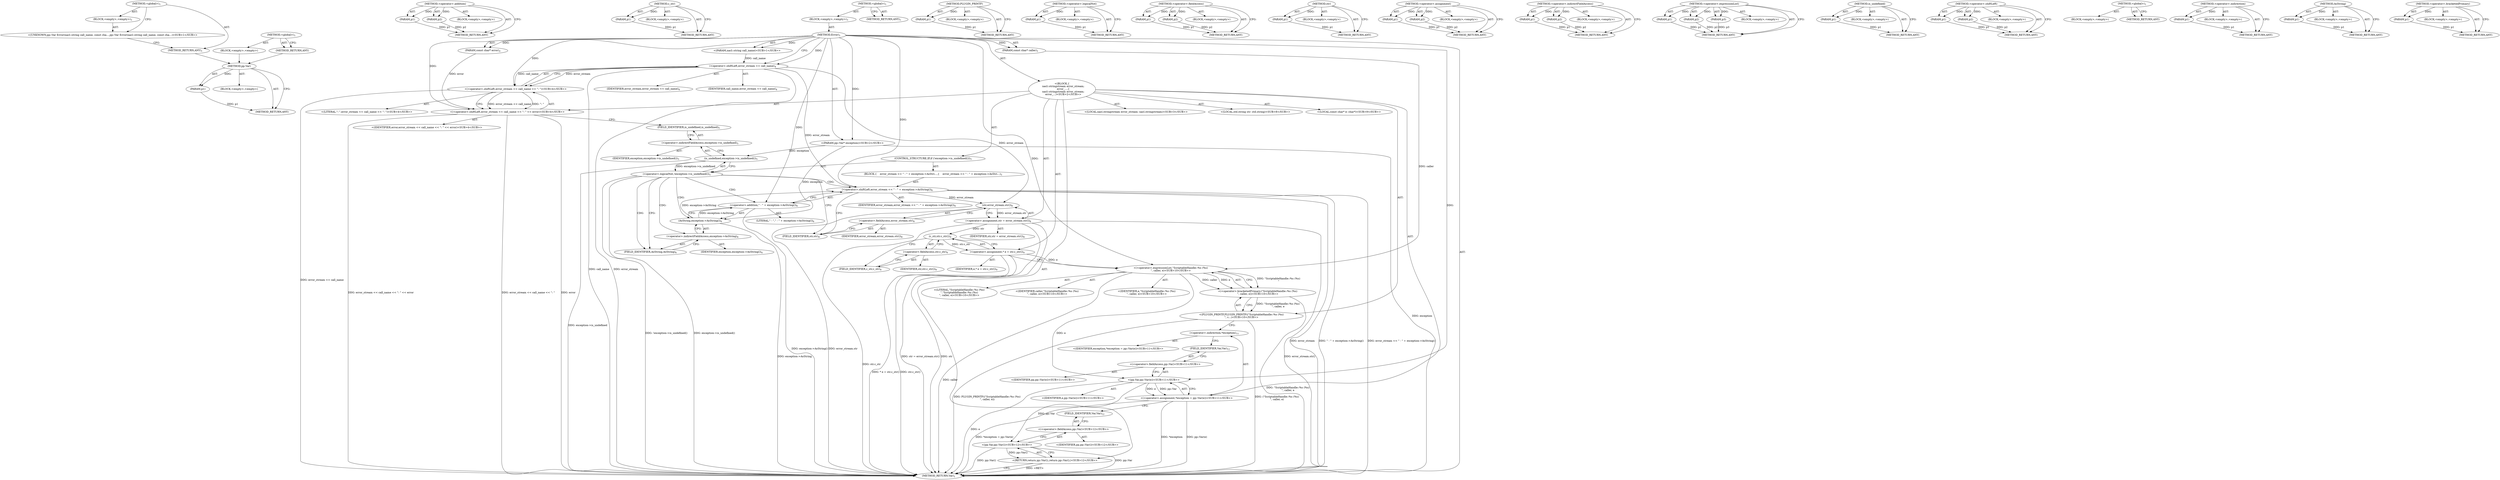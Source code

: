 digraph "&lt;global&gt;" {
vulnerable_166 [label=<(METHOD,pp.Var)>];
vulnerable_167 [label=<(PARAM,p1)>];
vulnerable_168 [label=<(BLOCK,&lt;empty&gt;,&lt;empty&gt;)>];
vulnerable_169 [label=<(METHOD_RETURN,ANY)>];
vulnerable_121 [label=<(METHOD,&lt;operator&gt;.addition)>];
vulnerable_122 [label=<(PARAM,p1)>];
vulnerable_123 [label=<(PARAM,p2)>];
vulnerable_124 [label=<(BLOCK,&lt;empty&gt;,&lt;empty&gt;)>];
vulnerable_125 [label=<(METHOD_RETURN,ANY)>];
vulnerable_144 [label=<(METHOD,c_str)>];
vulnerable_145 [label=<(PARAM,p1)>];
vulnerable_146 [label=<(BLOCK,&lt;empty&gt;,&lt;empty&gt;)>];
vulnerable_147 [label=<(METHOD_RETURN,ANY)>];
vulnerable_6 [label=<(METHOD,&lt;global&gt;)<SUB>1</SUB>>];
vulnerable_7 [label=<(BLOCK,&lt;empty&gt;,&lt;empty&gt;)<SUB>1</SUB>>];
vulnerable_8 [label=<(METHOD,Error)<SUB>1</SUB>>];
vulnerable_9 [label="<(PARAM,nacl::string call_name)<SUB>1</SUB>>"];
vulnerable_10 [label=<(PARAM,const char* caller)<SUB>1</SUB>>];
vulnerable_11 [label=<(PARAM,const char* error)<SUB>2</SUB>>];
vulnerable_12 [label="<(PARAM,pp::Var* exception)<SUB>2</SUB>>"];
vulnerable_13 [label="<(BLOCK,{
   nacl::stringstream error_stream;
   error_...,{
   nacl::stringstream error_stream;
   error_...)<SUB>2</SUB>>"];
vulnerable_14 [label="<(LOCAL,nacl.stringstream error_stream: nacl.stringstream)<SUB>3</SUB>>"];
vulnerable_15 [label="<(&lt;operator&gt;.shiftLeft,error_stream &lt;&lt; call_name &lt;&lt; &quot;: &quot; &lt;&lt; error)<SUB>4</SUB>>"];
vulnerable_16 [label="<(&lt;operator&gt;.shiftLeft,error_stream &lt;&lt; call_name &lt;&lt; &quot;: &quot;)<SUB>4</SUB>>"];
vulnerable_17 [label=<(&lt;operator&gt;.shiftLeft,error_stream &lt;&lt; call_name)<SUB>4</SUB>>];
vulnerable_18 [label=<(IDENTIFIER,error_stream,error_stream &lt;&lt; call_name)<SUB>4</SUB>>];
vulnerable_19 [label=<(IDENTIFIER,call_name,error_stream &lt;&lt; call_name)<SUB>4</SUB>>];
vulnerable_20 [label="<(LITERAL,&quot;: &quot;,error_stream &lt;&lt; call_name &lt;&lt; &quot;: &quot;)<SUB>4</SUB>>"];
vulnerable_21 [label="<(IDENTIFIER,error,error_stream &lt;&lt; call_name &lt;&lt; &quot;: &quot; &lt;&lt; error)<SUB>4</SUB>>"];
vulnerable_22 [label=<(CONTROL_STRUCTURE,IF,if (!exception-&gt;is_undefined()))<SUB>5</SUB>>];
vulnerable_23 [label=<(&lt;operator&gt;.logicalNot,!exception-&gt;is_undefined())<SUB>5</SUB>>];
vulnerable_24 [label=<(is_undefined,exception-&gt;is_undefined())<SUB>5</SUB>>];
vulnerable_25 [label=<(&lt;operator&gt;.indirectFieldAccess,exception-&gt;is_undefined)<SUB>5</SUB>>];
vulnerable_26 [label=<(IDENTIFIER,exception,exception-&gt;is_undefined())<SUB>5</SUB>>];
vulnerable_27 [label=<(FIELD_IDENTIFIER,is_undefined,is_undefined)<SUB>5</SUB>>];
vulnerable_28 [label=<(BLOCK,{
    error_stream &lt;&lt; &quot; - &quot; + exception-&gt;AsStri...,{
    error_stream &lt;&lt; &quot; - &quot; + exception-&gt;AsStri...)<SUB>5</SUB>>];
vulnerable_29 [label=<(&lt;operator&gt;.shiftLeft,error_stream &lt;&lt; &quot; - &quot; + exception-&gt;AsString())<SUB>6</SUB>>];
vulnerable_30 [label=<(IDENTIFIER,error_stream,error_stream &lt;&lt; &quot; - &quot; + exception-&gt;AsString())<SUB>6</SUB>>];
vulnerable_31 [label=<(&lt;operator&gt;.addition,&quot; - &quot; + exception-&gt;AsString())<SUB>6</SUB>>];
vulnerable_32 [label=<(LITERAL,&quot; - &quot;,&quot; - &quot; + exception-&gt;AsString())<SUB>6</SUB>>];
vulnerable_33 [label=<(AsString,exception-&gt;AsString())<SUB>6</SUB>>];
vulnerable_34 [label=<(&lt;operator&gt;.indirectFieldAccess,exception-&gt;AsString)<SUB>6</SUB>>];
vulnerable_35 [label=<(IDENTIFIER,exception,exception-&gt;AsString())<SUB>6</SUB>>];
vulnerable_36 [label=<(FIELD_IDENTIFIER,AsString,AsString)<SUB>6</SUB>>];
vulnerable_37 [label="<(LOCAL,std.string str: std.string)<SUB>8</SUB>>"];
vulnerable_38 [label=<(&lt;operator&gt;.assignment,str = error_stream.str())<SUB>8</SUB>>];
vulnerable_39 [label=<(IDENTIFIER,str,str = error_stream.str())<SUB>8</SUB>>];
vulnerable_40 [label=<(str,error_stream.str())<SUB>8</SUB>>];
vulnerable_41 [label=<(&lt;operator&gt;.fieldAccess,error_stream.str)<SUB>8</SUB>>];
vulnerable_42 [label=<(IDENTIFIER,error_stream,error_stream.str())<SUB>8</SUB>>];
vulnerable_43 [label=<(FIELD_IDENTIFIER,str,str)<SUB>8</SUB>>];
vulnerable_44 [label="<(LOCAL,const char* e: char*)<SUB>9</SUB>>"];
vulnerable_45 [label=<(&lt;operator&gt;.assignment,* e = str.c_str())<SUB>9</SUB>>];
vulnerable_46 [label=<(IDENTIFIER,e,* e = str.c_str())<SUB>9</SUB>>];
vulnerable_47 [label=<(c_str,str.c_str())<SUB>9</SUB>>];
vulnerable_48 [label=<(&lt;operator&gt;.fieldAccess,str.c_str)<SUB>9</SUB>>];
vulnerable_49 [label=<(IDENTIFIER,str,str.c_str())<SUB>9</SUB>>];
vulnerable_50 [label=<(FIELD_IDENTIFIER,c_str,c_str)<SUB>9</SUB>>];
vulnerable_51 [label="<(PLUGIN_PRINTF,PLUGIN_PRINTF((&quot;ScriptableHandle::%s (%s)\n&quot;, c...)<SUB>10</SUB>>"];
vulnerable_52 [label="<(&lt;operator&gt;.bracketedPrimary,(&quot;ScriptableHandle::%s (%s)\n&quot;, caller, e))<SUB>10</SUB>>"];
vulnerable_53 [label="<(&lt;operator&gt;.expressionList,&quot;ScriptableHandle::%s (%s)\n&quot;, caller, e)<SUB>10</SUB>>"];
vulnerable_54 [label="<(LITERAL,&quot;ScriptableHandle::%s (%s)\n&quot;,&quot;ScriptableHandle::%s (%s)\n&quot;, caller, e)<SUB>10</SUB>>"];
vulnerable_55 [label="<(IDENTIFIER,caller,&quot;ScriptableHandle::%s (%s)\n&quot;, caller, e)<SUB>10</SUB>>"];
vulnerable_56 [label="<(IDENTIFIER,e,&quot;ScriptableHandle::%s (%s)\n&quot;, caller, e)<SUB>10</SUB>>"];
vulnerable_57 [label="<(&lt;operator&gt;.assignment,*exception = pp::Var(e))<SUB>11</SUB>>"];
vulnerable_58 [label=<(&lt;operator&gt;.indirection,*exception)<SUB>11</SUB>>];
vulnerable_59 [label="<(IDENTIFIER,exception,*exception = pp::Var(e))<SUB>11</SUB>>"];
vulnerable_60 [label="<(pp.Var,pp::Var(e))<SUB>11</SUB>>"];
vulnerable_61 [label="<(&lt;operator&gt;.fieldAccess,pp::Var)<SUB>11</SUB>>"];
vulnerable_62 [label="<(IDENTIFIER,pp,pp::Var(e))<SUB>11</SUB>>"];
vulnerable_63 [label=<(FIELD_IDENTIFIER,Var,Var)<SUB>11</SUB>>];
vulnerable_64 [label="<(IDENTIFIER,e,pp::Var(e))<SUB>11</SUB>>"];
vulnerable_65 [label="<(RETURN,return pp::Var();,return pp::Var();)<SUB>12</SUB>>"];
vulnerable_66 [label="<(pp.Var,pp::Var())<SUB>12</SUB>>"];
vulnerable_67 [label="<(&lt;operator&gt;.fieldAccess,pp::Var)<SUB>12</SUB>>"];
vulnerable_68 [label="<(IDENTIFIER,pp,pp::Var())<SUB>12</SUB>>"];
vulnerable_69 [label=<(FIELD_IDENTIFIER,Var,Var)<SUB>12</SUB>>];
vulnerable_70 [label=<(METHOD_RETURN,Var)<SUB>1</SUB>>];
vulnerable_72 [label=<(METHOD_RETURN,ANY)<SUB>1</SUB>>];
vulnerable_148 [label=<(METHOD,PLUGIN_PRINTF)>];
vulnerable_149 [label=<(PARAM,p1)>];
vulnerable_150 [label=<(BLOCK,&lt;empty&gt;,&lt;empty&gt;)>];
vulnerable_151 [label=<(METHOD_RETURN,ANY)>];
vulnerable_108 [label=<(METHOD,&lt;operator&gt;.logicalNot)>];
vulnerable_109 [label=<(PARAM,p1)>];
vulnerable_110 [label=<(BLOCK,&lt;empty&gt;,&lt;empty&gt;)>];
vulnerable_111 [label=<(METHOD_RETURN,ANY)>];
vulnerable_139 [label=<(METHOD,&lt;operator&gt;.fieldAccess)>];
vulnerable_140 [label=<(PARAM,p1)>];
vulnerable_141 [label=<(PARAM,p2)>];
vulnerable_142 [label=<(BLOCK,&lt;empty&gt;,&lt;empty&gt;)>];
vulnerable_143 [label=<(METHOD_RETURN,ANY)>];
vulnerable_135 [label=<(METHOD,str)>];
vulnerable_136 [label=<(PARAM,p1)>];
vulnerable_137 [label=<(BLOCK,&lt;empty&gt;,&lt;empty&gt;)>];
vulnerable_138 [label=<(METHOD_RETURN,ANY)>];
vulnerable_130 [label=<(METHOD,&lt;operator&gt;.assignment)>];
vulnerable_131 [label=<(PARAM,p1)>];
vulnerable_132 [label=<(PARAM,p2)>];
vulnerable_133 [label=<(BLOCK,&lt;empty&gt;,&lt;empty&gt;)>];
vulnerable_134 [label=<(METHOD_RETURN,ANY)>];
vulnerable_116 [label=<(METHOD,&lt;operator&gt;.indirectFieldAccess)>];
vulnerable_117 [label=<(PARAM,p1)>];
vulnerable_118 [label=<(PARAM,p2)>];
vulnerable_119 [label=<(BLOCK,&lt;empty&gt;,&lt;empty&gt;)>];
vulnerable_120 [label=<(METHOD_RETURN,ANY)>];
vulnerable_156 [label=<(METHOD,&lt;operator&gt;.expressionList)>];
vulnerable_157 [label=<(PARAM,p1)>];
vulnerable_158 [label=<(PARAM,p2)>];
vulnerable_159 [label=<(PARAM,p3)>];
vulnerable_160 [label=<(BLOCK,&lt;empty&gt;,&lt;empty&gt;)>];
vulnerable_161 [label=<(METHOD_RETURN,ANY)>];
vulnerable_112 [label=<(METHOD,is_undefined)>];
vulnerable_113 [label=<(PARAM,p1)>];
vulnerable_114 [label=<(BLOCK,&lt;empty&gt;,&lt;empty&gt;)>];
vulnerable_115 [label=<(METHOD_RETURN,ANY)>];
vulnerable_103 [label=<(METHOD,&lt;operator&gt;.shiftLeft)>];
vulnerable_104 [label=<(PARAM,p1)>];
vulnerable_105 [label=<(PARAM,p2)>];
vulnerable_106 [label=<(BLOCK,&lt;empty&gt;,&lt;empty&gt;)>];
vulnerable_107 [label=<(METHOD_RETURN,ANY)>];
vulnerable_97 [label=<(METHOD,&lt;global&gt;)<SUB>1</SUB>>];
vulnerable_98 [label=<(BLOCK,&lt;empty&gt;,&lt;empty&gt;)>];
vulnerable_99 [label=<(METHOD_RETURN,ANY)>];
vulnerable_162 [label=<(METHOD,&lt;operator&gt;.indirection)>];
vulnerable_163 [label=<(PARAM,p1)>];
vulnerable_164 [label=<(BLOCK,&lt;empty&gt;,&lt;empty&gt;)>];
vulnerable_165 [label=<(METHOD_RETURN,ANY)>];
vulnerable_126 [label=<(METHOD,AsString)>];
vulnerable_127 [label=<(PARAM,p1)>];
vulnerable_128 [label=<(BLOCK,&lt;empty&gt;,&lt;empty&gt;)>];
vulnerable_129 [label=<(METHOD_RETURN,ANY)>];
vulnerable_152 [label=<(METHOD,&lt;operator&gt;.bracketedPrimary)>];
vulnerable_153 [label=<(PARAM,p1)>];
vulnerable_154 [label=<(BLOCK,&lt;empty&gt;,&lt;empty&gt;)>];
vulnerable_155 [label=<(METHOD_RETURN,ANY)>];
fixed_6 [label=<(METHOD,&lt;global&gt;)<SUB>1</SUB>>];
fixed_7 [label=<(BLOCK,&lt;empty&gt;,&lt;empty&gt;)<SUB>1</SUB>>];
fixed_8 [label="<(UNKNOWN,pp::Var Error(nacl::string call_name, const cha...,pp::Var Error(nacl::string call_name, const cha...)<SUB>1</SUB>>"];
fixed_9 [label=<(METHOD_RETURN,ANY)<SUB>1</SUB>>];
fixed_14 [label=<(METHOD,&lt;global&gt;)<SUB>1</SUB>>];
fixed_15 [label=<(BLOCK,&lt;empty&gt;,&lt;empty&gt;)>];
fixed_16 [label=<(METHOD_RETURN,ANY)>];
vulnerable_166 -> vulnerable_167  [key=0, label="AST: "];
vulnerable_166 -> vulnerable_167  [key=1, label="DDG: "];
vulnerable_166 -> vulnerable_168  [key=0, label="AST: "];
vulnerable_166 -> vulnerable_169  [key=0, label="AST: "];
vulnerable_166 -> vulnerable_169  [key=1, label="CFG: "];
vulnerable_167 -> vulnerable_169  [key=0, label="DDG: p1"];
vulnerable_121 -> vulnerable_122  [key=0, label="AST: "];
vulnerable_121 -> vulnerable_122  [key=1, label="DDG: "];
vulnerable_121 -> vulnerable_124  [key=0, label="AST: "];
vulnerable_121 -> vulnerable_123  [key=0, label="AST: "];
vulnerable_121 -> vulnerable_123  [key=1, label="DDG: "];
vulnerable_121 -> vulnerable_125  [key=0, label="AST: "];
vulnerable_121 -> vulnerable_125  [key=1, label="CFG: "];
vulnerable_122 -> vulnerable_125  [key=0, label="DDG: p1"];
vulnerable_123 -> vulnerable_125  [key=0, label="DDG: p2"];
vulnerable_144 -> vulnerable_145  [key=0, label="AST: "];
vulnerable_144 -> vulnerable_145  [key=1, label="DDG: "];
vulnerable_144 -> vulnerable_146  [key=0, label="AST: "];
vulnerable_144 -> vulnerable_147  [key=0, label="AST: "];
vulnerable_144 -> vulnerable_147  [key=1, label="CFG: "];
vulnerable_145 -> vulnerable_147  [key=0, label="DDG: p1"];
vulnerable_6 -> vulnerable_7  [key=0, label="AST: "];
vulnerable_6 -> vulnerable_72  [key=0, label="AST: "];
vulnerable_6 -> vulnerable_72  [key=1, label="CFG: "];
vulnerable_7 -> vulnerable_8  [key=0, label="AST: "];
vulnerable_8 -> vulnerable_9  [key=0, label="AST: "];
vulnerable_8 -> vulnerable_9  [key=1, label="DDG: "];
vulnerable_8 -> vulnerable_10  [key=0, label="AST: "];
vulnerable_8 -> vulnerable_10  [key=1, label="DDG: "];
vulnerable_8 -> vulnerable_11  [key=0, label="AST: "];
vulnerable_8 -> vulnerable_11  [key=1, label="DDG: "];
vulnerable_8 -> vulnerable_12  [key=0, label="AST: "];
vulnerable_8 -> vulnerable_12  [key=1, label="DDG: "];
vulnerable_8 -> vulnerable_13  [key=0, label="AST: "];
vulnerable_8 -> vulnerable_70  [key=0, label="AST: "];
vulnerable_8 -> vulnerable_17  [key=0, label="CFG: "];
vulnerable_8 -> vulnerable_17  [key=1, label="DDG: "];
vulnerable_8 -> vulnerable_15  [key=0, label="DDG: "];
vulnerable_8 -> vulnerable_16  [key=0, label="DDG: "];
vulnerable_8 -> vulnerable_60  [key=0, label="DDG: "];
vulnerable_8 -> vulnerable_29  [key=0, label="DDG: "];
vulnerable_8 -> vulnerable_53  [key=0, label="DDG: "];
vulnerable_8 -> vulnerable_31  [key=0, label="DDG: "];
vulnerable_9 -> vulnerable_17  [key=0, label="DDG: call_name"];
vulnerable_10 -> vulnerable_53  [key=0, label="DDG: caller"];
vulnerable_11 -> vulnerable_15  [key=0, label="DDG: error"];
vulnerable_12 -> vulnerable_70  [key=0, label="DDG: exception"];
vulnerable_12 -> vulnerable_24  [key=0, label="DDG: exception"];
vulnerable_12 -> vulnerable_33  [key=0, label="DDG: exception"];
vulnerable_13 -> vulnerable_14  [key=0, label="AST: "];
vulnerable_13 -> vulnerable_15  [key=0, label="AST: "];
vulnerable_13 -> vulnerable_22  [key=0, label="AST: "];
vulnerable_13 -> vulnerable_37  [key=0, label="AST: "];
vulnerable_13 -> vulnerable_38  [key=0, label="AST: "];
vulnerable_13 -> vulnerable_44  [key=0, label="AST: "];
vulnerable_13 -> vulnerable_45  [key=0, label="AST: "];
vulnerable_13 -> vulnerable_51  [key=0, label="AST: "];
vulnerable_13 -> vulnerable_57  [key=0, label="AST: "];
vulnerable_13 -> vulnerable_65  [key=0, label="AST: "];
vulnerable_15 -> vulnerable_16  [key=0, label="AST: "];
vulnerable_15 -> vulnerable_21  [key=0, label="AST: "];
vulnerable_15 -> vulnerable_27  [key=0, label="CFG: "];
vulnerable_15 -> vulnerable_70  [key=0, label="DDG: error_stream &lt;&lt; call_name &lt;&lt; &quot;: &quot;"];
vulnerable_15 -> vulnerable_70  [key=1, label="DDG: error"];
vulnerable_15 -> vulnerable_70  [key=2, label="DDG: error_stream &lt;&lt; call_name &lt;&lt; &quot;: &quot; &lt;&lt; error"];
vulnerable_16 -> vulnerable_17  [key=0, label="AST: "];
vulnerable_16 -> vulnerable_20  [key=0, label="AST: "];
vulnerable_16 -> vulnerable_15  [key=0, label="CFG: "];
vulnerable_16 -> vulnerable_15  [key=1, label="DDG: error_stream &lt;&lt; call_name"];
vulnerable_16 -> vulnerable_15  [key=2, label="DDG: &quot;: &quot;"];
vulnerable_16 -> vulnerable_70  [key=0, label="DDG: error_stream &lt;&lt; call_name"];
vulnerable_17 -> vulnerable_18  [key=0, label="AST: "];
vulnerable_17 -> vulnerable_19  [key=0, label="AST: "];
vulnerable_17 -> vulnerable_16  [key=0, label="CFG: "];
vulnerable_17 -> vulnerable_16  [key=1, label="DDG: error_stream"];
vulnerable_17 -> vulnerable_16  [key=2, label="DDG: call_name"];
vulnerable_17 -> vulnerable_70  [key=0, label="DDG: error_stream"];
vulnerable_17 -> vulnerable_70  [key=1, label="DDG: call_name"];
vulnerable_17 -> vulnerable_40  [key=0, label="DDG: error_stream"];
vulnerable_17 -> vulnerable_29  [key=0, label="DDG: error_stream"];
vulnerable_22 -> vulnerable_23  [key=0, label="AST: "];
vulnerable_22 -> vulnerable_28  [key=0, label="AST: "];
vulnerable_23 -> vulnerable_24  [key=0, label="AST: "];
vulnerable_23 -> vulnerable_36  [key=0, label="CFG: "];
vulnerable_23 -> vulnerable_36  [key=1, label="CDG: "];
vulnerable_23 -> vulnerable_43  [key=0, label="CFG: "];
vulnerable_23 -> vulnerable_70  [key=0, label="DDG: exception-&gt;is_undefined()"];
vulnerable_23 -> vulnerable_70  [key=1, label="DDG: !exception-&gt;is_undefined()"];
vulnerable_23 -> vulnerable_29  [key=0, label="CDG: "];
vulnerable_23 -> vulnerable_34  [key=0, label="CDG: "];
vulnerable_23 -> vulnerable_33  [key=0, label="CDG: "];
vulnerable_23 -> vulnerable_31  [key=0, label="CDG: "];
vulnerable_24 -> vulnerable_25  [key=0, label="AST: "];
vulnerable_24 -> vulnerable_23  [key=0, label="CFG: "];
vulnerable_24 -> vulnerable_23  [key=1, label="DDG: exception-&gt;is_undefined"];
vulnerable_24 -> vulnerable_70  [key=0, label="DDG: exception-&gt;is_undefined"];
vulnerable_25 -> vulnerable_26  [key=0, label="AST: "];
vulnerable_25 -> vulnerable_27  [key=0, label="AST: "];
vulnerable_25 -> vulnerable_24  [key=0, label="CFG: "];
vulnerable_27 -> vulnerable_25  [key=0, label="CFG: "];
vulnerable_28 -> vulnerable_29  [key=0, label="AST: "];
vulnerable_29 -> vulnerable_30  [key=0, label="AST: "];
vulnerable_29 -> vulnerable_31  [key=0, label="AST: "];
vulnerable_29 -> vulnerable_43  [key=0, label="CFG: "];
vulnerable_29 -> vulnerable_70  [key=0, label="DDG: error_stream"];
vulnerable_29 -> vulnerable_70  [key=1, label="DDG: &quot; - &quot; + exception-&gt;AsString()"];
vulnerable_29 -> vulnerable_70  [key=2, label="DDG: error_stream &lt;&lt; &quot; - &quot; + exception-&gt;AsString()"];
vulnerable_29 -> vulnerable_40  [key=0, label="DDG: error_stream"];
vulnerable_31 -> vulnerable_32  [key=0, label="AST: "];
vulnerable_31 -> vulnerable_33  [key=0, label="AST: "];
vulnerable_31 -> vulnerable_29  [key=0, label="CFG: "];
vulnerable_31 -> vulnerable_70  [key=0, label="DDG: exception-&gt;AsString()"];
vulnerable_33 -> vulnerable_34  [key=0, label="AST: "];
vulnerable_33 -> vulnerable_31  [key=0, label="CFG: "];
vulnerable_33 -> vulnerable_31  [key=1, label="DDG: exception-&gt;AsString"];
vulnerable_33 -> vulnerable_70  [key=0, label="DDG: exception-&gt;AsString"];
vulnerable_33 -> vulnerable_29  [key=0, label="DDG: exception-&gt;AsString"];
vulnerable_34 -> vulnerable_35  [key=0, label="AST: "];
vulnerable_34 -> vulnerable_36  [key=0, label="AST: "];
vulnerable_34 -> vulnerable_33  [key=0, label="CFG: "];
vulnerable_36 -> vulnerable_34  [key=0, label="CFG: "];
vulnerable_38 -> vulnerable_39  [key=0, label="AST: "];
vulnerable_38 -> vulnerable_40  [key=0, label="AST: "];
vulnerable_38 -> vulnerable_50  [key=0, label="CFG: "];
vulnerable_38 -> vulnerable_70  [key=0, label="DDG: str"];
vulnerable_38 -> vulnerable_70  [key=1, label="DDG: error_stream.str()"];
vulnerable_38 -> vulnerable_70  [key=2, label="DDG: str = error_stream.str()"];
vulnerable_38 -> vulnerable_47  [key=0, label="DDG: str"];
vulnerable_40 -> vulnerable_41  [key=0, label="AST: "];
vulnerable_40 -> vulnerable_38  [key=0, label="CFG: "];
vulnerable_40 -> vulnerable_38  [key=1, label="DDG: error_stream.str"];
vulnerable_40 -> vulnerable_70  [key=0, label="DDG: error_stream.str"];
vulnerable_41 -> vulnerable_42  [key=0, label="AST: "];
vulnerable_41 -> vulnerable_43  [key=0, label="AST: "];
vulnerable_41 -> vulnerable_40  [key=0, label="CFG: "];
vulnerable_43 -> vulnerable_41  [key=0, label="CFG: "];
vulnerable_45 -> vulnerable_46  [key=0, label="AST: "];
vulnerable_45 -> vulnerable_47  [key=0, label="AST: "];
vulnerable_45 -> vulnerable_53  [key=0, label="CFG: "];
vulnerable_45 -> vulnerable_53  [key=1, label="DDG: e"];
vulnerable_45 -> vulnerable_70  [key=0, label="DDG: str.c_str()"];
vulnerable_45 -> vulnerable_70  [key=1, label="DDG: * e = str.c_str()"];
vulnerable_47 -> vulnerable_48  [key=0, label="AST: "];
vulnerable_47 -> vulnerable_45  [key=0, label="CFG: "];
vulnerable_47 -> vulnerable_45  [key=1, label="DDG: str.c_str"];
vulnerable_47 -> vulnerable_70  [key=0, label="DDG: str.c_str"];
vulnerable_48 -> vulnerable_49  [key=0, label="AST: "];
vulnerable_48 -> vulnerable_50  [key=0, label="AST: "];
vulnerable_48 -> vulnerable_47  [key=0, label="CFG: "];
vulnerable_50 -> vulnerable_48  [key=0, label="CFG: "];
vulnerable_51 -> vulnerable_52  [key=0, label="AST: "];
vulnerable_51 -> vulnerable_58  [key=0, label="CFG: "];
vulnerable_51 -> vulnerable_70  [key=0, label="DDG: (&quot;ScriptableHandle::%s (%s)\n&quot;, caller, e)"];
vulnerable_51 -> vulnerable_70  [key=1, label="DDG: PLUGIN_PRINTF((&quot;ScriptableHandle::%s (%s)\n&quot;, caller, e))"];
vulnerable_52 -> vulnerable_53  [key=0, label="AST: "];
vulnerable_52 -> vulnerable_51  [key=0, label="CFG: "];
vulnerable_52 -> vulnerable_51  [key=1, label="DDG: &quot;ScriptableHandle::%s (%s)\n&quot;, caller, e"];
vulnerable_52 -> vulnerable_70  [key=0, label="DDG: &quot;ScriptableHandle::%s (%s)\n&quot;, caller, e"];
vulnerable_53 -> vulnerable_54  [key=0, label="AST: "];
vulnerable_53 -> vulnerable_55  [key=0, label="AST: "];
vulnerable_53 -> vulnerable_56  [key=0, label="AST: "];
vulnerable_53 -> vulnerable_52  [key=0, label="CFG: "];
vulnerable_53 -> vulnerable_52  [key=1, label="DDG: &quot;ScriptableHandle::%s (%s)\n&quot;"];
vulnerable_53 -> vulnerable_52  [key=2, label="DDG: caller"];
vulnerable_53 -> vulnerable_52  [key=3, label="DDG: e"];
vulnerable_53 -> vulnerable_70  [key=0, label="DDG: caller"];
vulnerable_53 -> vulnerable_60  [key=0, label="DDG: e"];
vulnerable_57 -> vulnerable_58  [key=0, label="AST: "];
vulnerable_57 -> vulnerable_60  [key=0, label="AST: "];
vulnerable_57 -> vulnerable_69  [key=0, label="CFG: "];
vulnerable_57 -> vulnerable_70  [key=0, label="DDG: *exception"];
vulnerable_57 -> vulnerable_70  [key=1, label="DDG: pp::Var(e)"];
vulnerable_57 -> vulnerable_70  [key=2, label="DDG: *exception = pp::Var(e)"];
vulnerable_58 -> vulnerable_59  [key=0, label="AST: "];
vulnerable_58 -> vulnerable_63  [key=0, label="CFG: "];
vulnerable_60 -> vulnerable_61  [key=0, label="AST: "];
vulnerable_60 -> vulnerable_64  [key=0, label="AST: "];
vulnerable_60 -> vulnerable_57  [key=0, label="CFG: "];
vulnerable_60 -> vulnerable_57  [key=1, label="DDG: pp::Var"];
vulnerable_60 -> vulnerable_57  [key=2, label="DDG: e"];
vulnerable_60 -> vulnerable_70  [key=0, label="DDG: e"];
vulnerable_60 -> vulnerable_66  [key=0, label="DDG: pp::Var"];
vulnerable_61 -> vulnerable_62  [key=0, label="AST: "];
vulnerable_61 -> vulnerable_63  [key=0, label="AST: "];
vulnerable_61 -> vulnerable_60  [key=0, label="CFG: "];
vulnerable_63 -> vulnerable_61  [key=0, label="CFG: "];
vulnerable_65 -> vulnerable_66  [key=0, label="AST: "];
vulnerable_65 -> vulnerable_70  [key=0, label="CFG: "];
vulnerable_65 -> vulnerable_70  [key=1, label="DDG: &lt;RET&gt;"];
vulnerable_66 -> vulnerable_67  [key=0, label="AST: "];
vulnerable_66 -> vulnerable_65  [key=0, label="CFG: "];
vulnerable_66 -> vulnerable_65  [key=1, label="DDG: pp::Var()"];
vulnerable_66 -> vulnerable_70  [key=0, label="DDG: pp::Var"];
vulnerable_66 -> vulnerable_70  [key=1, label="DDG: pp::Var()"];
vulnerable_67 -> vulnerable_68  [key=0, label="AST: "];
vulnerable_67 -> vulnerable_69  [key=0, label="AST: "];
vulnerable_67 -> vulnerable_66  [key=0, label="CFG: "];
vulnerable_69 -> vulnerable_67  [key=0, label="CFG: "];
vulnerable_148 -> vulnerable_149  [key=0, label="AST: "];
vulnerable_148 -> vulnerable_149  [key=1, label="DDG: "];
vulnerable_148 -> vulnerable_150  [key=0, label="AST: "];
vulnerable_148 -> vulnerable_151  [key=0, label="AST: "];
vulnerable_148 -> vulnerable_151  [key=1, label="CFG: "];
vulnerable_149 -> vulnerable_151  [key=0, label="DDG: p1"];
vulnerable_108 -> vulnerable_109  [key=0, label="AST: "];
vulnerable_108 -> vulnerable_109  [key=1, label="DDG: "];
vulnerable_108 -> vulnerable_110  [key=0, label="AST: "];
vulnerable_108 -> vulnerable_111  [key=0, label="AST: "];
vulnerable_108 -> vulnerable_111  [key=1, label="CFG: "];
vulnerable_109 -> vulnerable_111  [key=0, label="DDG: p1"];
vulnerable_139 -> vulnerable_140  [key=0, label="AST: "];
vulnerable_139 -> vulnerable_140  [key=1, label="DDG: "];
vulnerable_139 -> vulnerable_142  [key=0, label="AST: "];
vulnerable_139 -> vulnerable_141  [key=0, label="AST: "];
vulnerable_139 -> vulnerable_141  [key=1, label="DDG: "];
vulnerable_139 -> vulnerable_143  [key=0, label="AST: "];
vulnerable_139 -> vulnerable_143  [key=1, label="CFG: "];
vulnerable_140 -> vulnerable_143  [key=0, label="DDG: p1"];
vulnerable_141 -> vulnerable_143  [key=0, label="DDG: p2"];
vulnerable_135 -> vulnerable_136  [key=0, label="AST: "];
vulnerable_135 -> vulnerable_136  [key=1, label="DDG: "];
vulnerable_135 -> vulnerable_137  [key=0, label="AST: "];
vulnerable_135 -> vulnerable_138  [key=0, label="AST: "];
vulnerable_135 -> vulnerable_138  [key=1, label="CFG: "];
vulnerable_136 -> vulnerable_138  [key=0, label="DDG: p1"];
vulnerable_130 -> vulnerable_131  [key=0, label="AST: "];
vulnerable_130 -> vulnerable_131  [key=1, label="DDG: "];
vulnerable_130 -> vulnerable_133  [key=0, label="AST: "];
vulnerable_130 -> vulnerable_132  [key=0, label="AST: "];
vulnerable_130 -> vulnerable_132  [key=1, label="DDG: "];
vulnerable_130 -> vulnerable_134  [key=0, label="AST: "];
vulnerable_130 -> vulnerable_134  [key=1, label="CFG: "];
vulnerable_131 -> vulnerable_134  [key=0, label="DDG: p1"];
vulnerable_132 -> vulnerable_134  [key=0, label="DDG: p2"];
vulnerable_116 -> vulnerable_117  [key=0, label="AST: "];
vulnerable_116 -> vulnerable_117  [key=1, label="DDG: "];
vulnerable_116 -> vulnerable_119  [key=0, label="AST: "];
vulnerable_116 -> vulnerable_118  [key=0, label="AST: "];
vulnerable_116 -> vulnerable_118  [key=1, label="DDG: "];
vulnerable_116 -> vulnerable_120  [key=0, label="AST: "];
vulnerable_116 -> vulnerable_120  [key=1, label="CFG: "];
vulnerable_117 -> vulnerable_120  [key=0, label="DDG: p1"];
vulnerable_118 -> vulnerable_120  [key=0, label="DDG: p2"];
vulnerable_156 -> vulnerable_157  [key=0, label="AST: "];
vulnerable_156 -> vulnerable_157  [key=1, label="DDG: "];
vulnerable_156 -> vulnerable_160  [key=0, label="AST: "];
vulnerable_156 -> vulnerable_158  [key=0, label="AST: "];
vulnerable_156 -> vulnerable_158  [key=1, label="DDG: "];
vulnerable_156 -> vulnerable_161  [key=0, label="AST: "];
vulnerable_156 -> vulnerable_161  [key=1, label="CFG: "];
vulnerable_156 -> vulnerable_159  [key=0, label="AST: "];
vulnerable_156 -> vulnerable_159  [key=1, label="DDG: "];
vulnerable_157 -> vulnerable_161  [key=0, label="DDG: p1"];
vulnerable_158 -> vulnerable_161  [key=0, label="DDG: p2"];
vulnerable_159 -> vulnerable_161  [key=0, label="DDG: p3"];
vulnerable_112 -> vulnerable_113  [key=0, label="AST: "];
vulnerable_112 -> vulnerable_113  [key=1, label="DDG: "];
vulnerable_112 -> vulnerable_114  [key=0, label="AST: "];
vulnerable_112 -> vulnerable_115  [key=0, label="AST: "];
vulnerable_112 -> vulnerable_115  [key=1, label="CFG: "];
vulnerable_113 -> vulnerable_115  [key=0, label="DDG: p1"];
vulnerable_103 -> vulnerable_104  [key=0, label="AST: "];
vulnerable_103 -> vulnerable_104  [key=1, label="DDG: "];
vulnerable_103 -> vulnerable_106  [key=0, label="AST: "];
vulnerable_103 -> vulnerable_105  [key=0, label="AST: "];
vulnerable_103 -> vulnerable_105  [key=1, label="DDG: "];
vulnerable_103 -> vulnerable_107  [key=0, label="AST: "];
vulnerable_103 -> vulnerable_107  [key=1, label="CFG: "];
vulnerable_104 -> vulnerable_107  [key=0, label="DDG: p1"];
vulnerable_105 -> vulnerable_107  [key=0, label="DDG: p2"];
vulnerable_97 -> vulnerable_98  [key=0, label="AST: "];
vulnerable_97 -> vulnerable_99  [key=0, label="AST: "];
vulnerable_97 -> vulnerable_99  [key=1, label="CFG: "];
vulnerable_162 -> vulnerable_163  [key=0, label="AST: "];
vulnerable_162 -> vulnerable_163  [key=1, label="DDG: "];
vulnerable_162 -> vulnerable_164  [key=0, label="AST: "];
vulnerable_162 -> vulnerable_165  [key=0, label="AST: "];
vulnerable_162 -> vulnerable_165  [key=1, label="CFG: "];
vulnerable_163 -> vulnerable_165  [key=0, label="DDG: p1"];
vulnerable_126 -> vulnerable_127  [key=0, label="AST: "];
vulnerable_126 -> vulnerable_127  [key=1, label="DDG: "];
vulnerable_126 -> vulnerable_128  [key=0, label="AST: "];
vulnerable_126 -> vulnerable_129  [key=0, label="AST: "];
vulnerable_126 -> vulnerable_129  [key=1, label="CFG: "];
vulnerable_127 -> vulnerable_129  [key=0, label="DDG: p1"];
vulnerable_152 -> vulnerable_153  [key=0, label="AST: "];
vulnerable_152 -> vulnerable_153  [key=1, label="DDG: "];
vulnerable_152 -> vulnerable_154  [key=0, label="AST: "];
vulnerable_152 -> vulnerable_155  [key=0, label="AST: "];
vulnerable_152 -> vulnerable_155  [key=1, label="CFG: "];
vulnerable_153 -> vulnerable_155  [key=0, label="DDG: p1"];
fixed_6 -> fixed_7  [key=0, label="AST: "];
fixed_6 -> fixed_9  [key=0, label="AST: "];
fixed_6 -> fixed_8  [key=0, label="CFG: "];
fixed_7 -> fixed_8  [key=0, label="AST: "];
fixed_8 -> fixed_9  [key=0, label="CFG: "];
fixed_9 -> vulnerable_166  [key=0];
fixed_14 -> fixed_15  [key=0, label="AST: "];
fixed_14 -> fixed_16  [key=0, label="AST: "];
fixed_14 -> fixed_16  [key=1, label="CFG: "];
fixed_15 -> vulnerable_166  [key=0];
fixed_16 -> vulnerable_166  [key=0];
}

